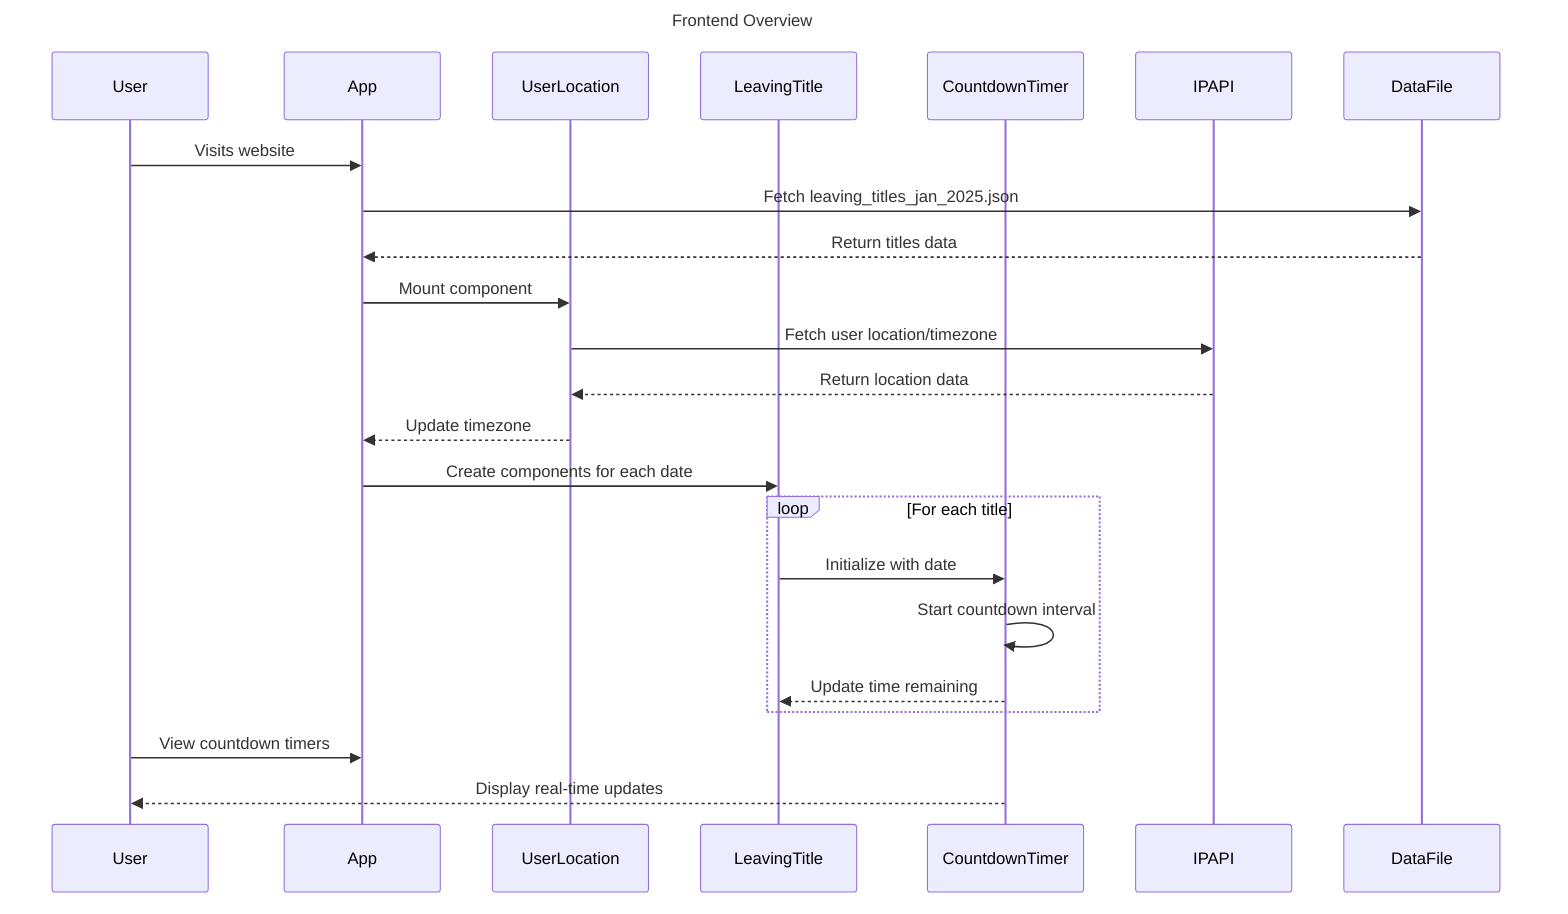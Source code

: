---
title: Frontend Overview
---
sequenceDiagram
    participant User
    participant App
    participant UserLocation
    participant LeavingTitle
    participant CountdownTimer
    participant IPAPI
    participant DataFile

    User->>App: Visits website
    
    App->>DataFile: Fetch leaving_titles_jan_2025.json
    DataFile-->>App: Return titles data
    
    App->>UserLocation: Mount component
    UserLocation->>IPAPI: Fetch user location/timezone
    IPAPI-->>UserLocation: Return location data
    UserLocation-->>App: Update timezone
    
    App->>LeavingTitle: Create components for each date
    
    loop For each title
        LeavingTitle->>CountdownTimer: Initialize with date
        CountdownTimer->>CountdownTimer: Start countdown interval
        CountdownTimer-->>LeavingTitle: Update time remaining
    end
    
    User->>App: View countdown timers
    CountdownTimer-->>User: Display real-time updates